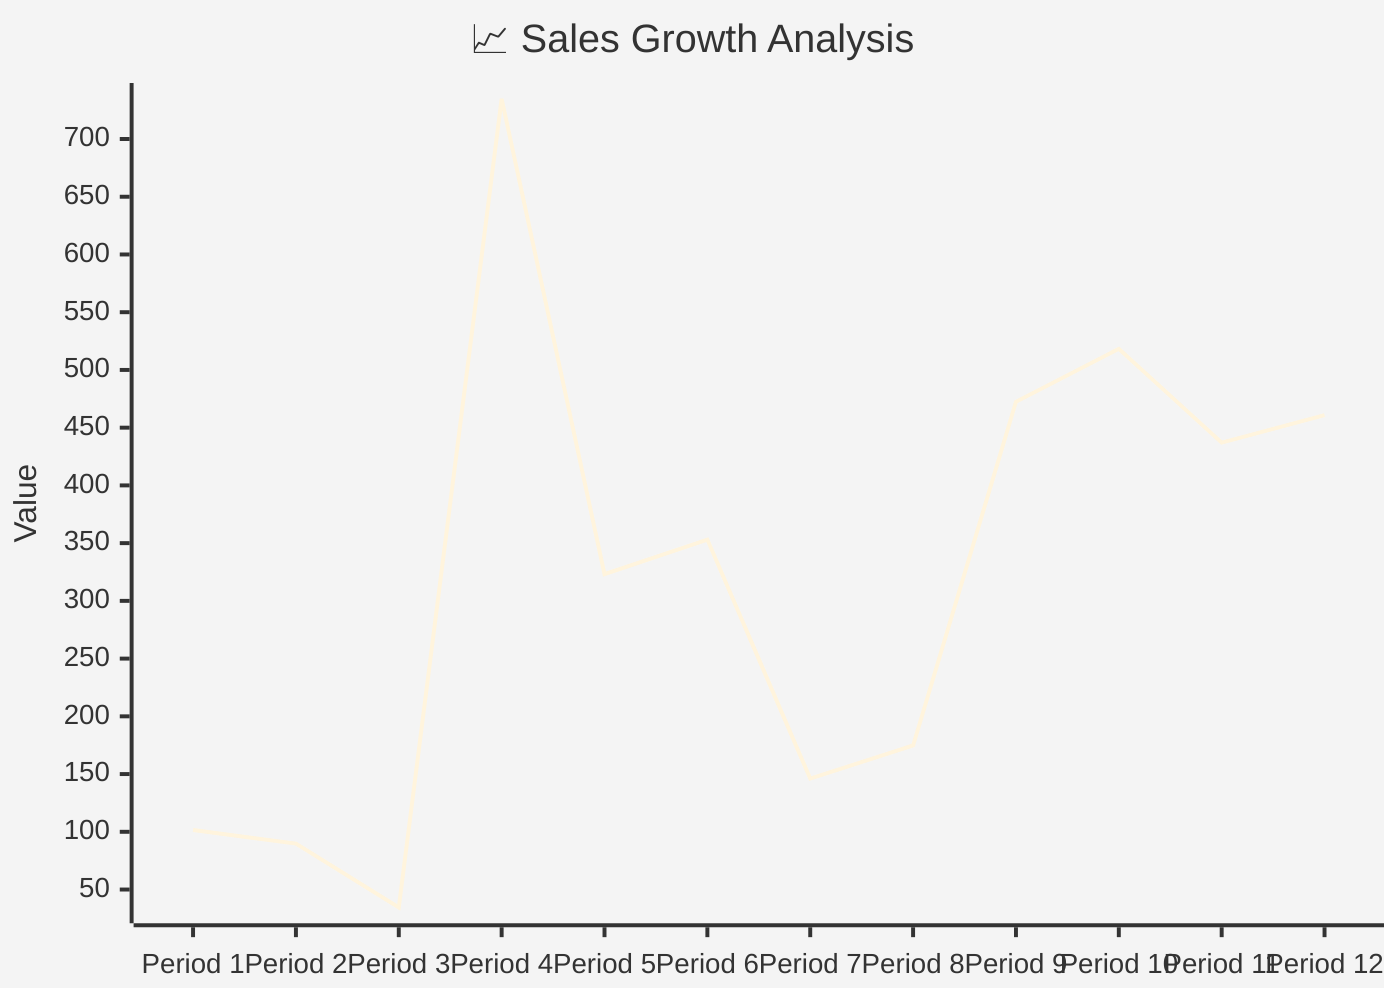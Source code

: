 %%{init: {'theme':'base'}}%%
xychart-beta
    title "📈 Sales Growth Analysis"
    x-axis ["Period 1", "Period 2", "Period 3", "Period 4", "Period 5", "Period 6", "Period 7", "Period 8", "Period 9", "Period 10", "Period 11", "Period 12"]
    y-axis "Value"
    line [101.62, 89.79, 34.44, 734.77, 323.22, 353.07, 146.03, 174.76, 472.44, 518.32, 437, 460.79]